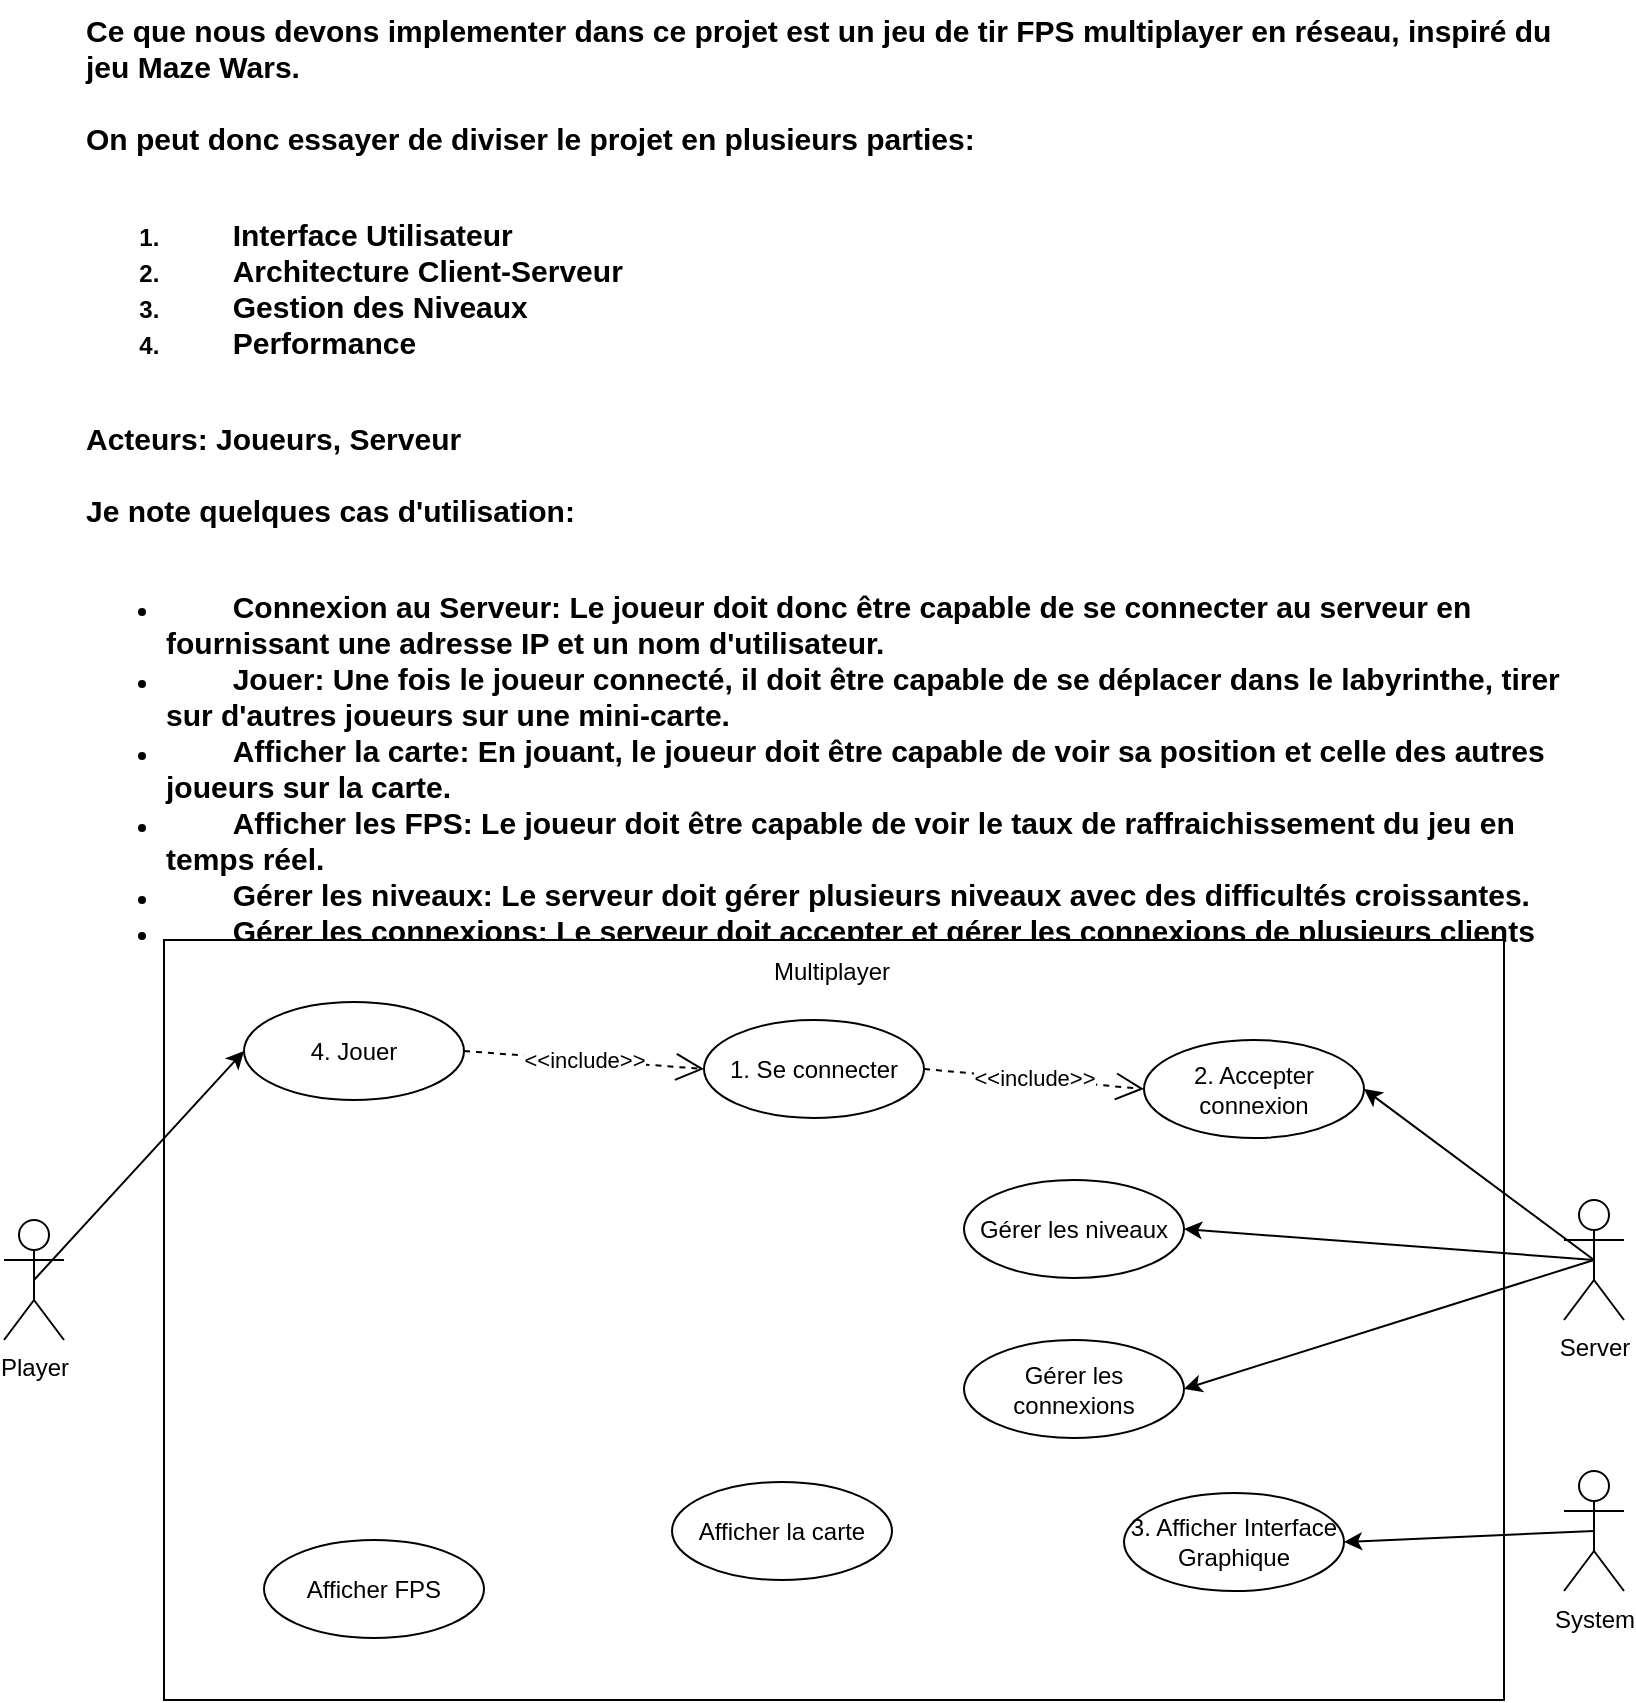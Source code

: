 <mxfile version="26.0.7">
  <diagram name="Page-1" id="b7OvJLLRNeaMzJlPHRX7">
    <mxGraphModel dx="838" dy="455" grid="1" gridSize="10" guides="1" tooltips="1" connect="1" arrows="1" fold="1" page="1" pageScale="1" pageWidth="827" pageHeight="1169" math="0" shadow="0">
      <root>
        <mxCell id="0" />
        <mxCell id="1" parent="0" />
        <mxCell id="_ZDbf0oBPFSHa6KY8h0P-3" value="&lt;div&gt;&lt;font style=&quot;font-size: 15px;&quot;&gt;Ce que nous devons implementer dans ce projet est un jeu de tir FPS multiplayer en réseau, inspiré du jeu Maze Wars.&lt;/font&gt;&lt;/div&gt;&lt;div&gt;&lt;font style=&quot;font-size: 15px;&quot;&gt;&lt;br&gt;&lt;/font&gt;&lt;/div&gt;&lt;div&gt;&lt;font style=&quot;font-size: 15px;&quot;&gt;On peut donc essayer de diviser le projet en plusieurs parties:&lt;/font&gt;&lt;/div&gt;&lt;div&gt;&lt;font style=&quot;font-size: 15px;&quot;&gt;&lt;br&gt;&lt;/font&gt;&lt;/div&gt;&lt;ol&gt;&lt;li&gt;&lt;font style=&quot;font-size: 15px;&quot;&gt;&lt;span style=&quot;white-space: pre;&quot;&gt;&#x9;&lt;/span&gt;Interface Utilisateur&lt;/font&gt;&lt;/li&gt;&lt;li&gt;&lt;font style=&quot;font-size: 15px;&quot;&gt;&lt;span style=&quot;white-space: pre;&quot;&gt;&#x9;&lt;/span&gt;Architecture Client-Serveur&lt;/font&gt;&lt;/li&gt;&lt;li&gt;&lt;font style=&quot;font-size: 15px;&quot;&gt;&lt;span style=&quot;white-space: pre;&quot;&gt;&#x9;&lt;/span&gt;Gestion des Niveaux&lt;/font&gt;&lt;/li&gt;&lt;li&gt;&lt;font style=&quot;font-size: 15px;&quot;&gt;&lt;span style=&quot;white-space: pre;&quot;&gt;&#x9;&lt;/span&gt;Performance&lt;/font&gt;&lt;/li&gt;&lt;/ol&gt;&lt;div&gt;&lt;font style=&quot;font-size: 15px;&quot;&gt;&lt;br&gt;&lt;/font&gt;&lt;/div&gt;&lt;div&gt;&lt;font style=&quot;font-size: 15px;&quot;&gt;Acteurs: Joueurs, Serveur&lt;/font&gt;&lt;/div&gt;&lt;div&gt;&lt;font style=&quot;font-size: 15px;&quot;&gt;&lt;br&gt;&lt;/font&gt;&lt;/div&gt;&lt;div&gt;&lt;font style=&quot;font-size: 15px;&quot;&gt;Je note quelques cas d&#39;utilisation:&lt;/font&gt;&lt;/div&gt;&lt;div&gt;&lt;font style=&quot;font-size: 15px;&quot;&gt;&lt;br&gt;&lt;/font&gt;&lt;/div&gt;&lt;ul&gt;&lt;li&gt;&lt;font style=&quot;font-size: 15px;&quot;&gt;&lt;span style=&quot;white-space: pre;&quot;&gt;&#x9;&lt;/span&gt;Connexion au Serveur: Le joueur doit donc être capable de se connecter au serveur en fournissant une adresse IP et un nom d&#39;utilisateur.&lt;/font&gt;&lt;/li&gt;&lt;li&gt;&lt;font style=&quot;font-size: 15px;&quot;&gt;&lt;span style=&quot;white-space: pre;&quot;&gt;&#x9;&lt;/span&gt;Jouer: Une fois le joueur connecté, il doit être capable de se déplacer dans le labyrinthe, tirer sur d&#39;autres joueurs sur une mini-carte.&lt;/font&gt;&lt;/li&gt;&lt;li&gt;&lt;font style=&quot;font-size: 15px;&quot;&gt;&lt;span style=&quot;white-space: pre;&quot;&gt;&#x9;&lt;/span&gt;Afficher la carte: En jouant, le joueur doit être capable de voir sa position et celle des autres joueurs sur la carte.&lt;/font&gt;&lt;/li&gt;&lt;li&gt;&lt;font style=&quot;font-size: 15px;&quot;&gt;&lt;span style=&quot;white-space: pre;&quot;&gt;&#x9;&lt;/span&gt;Afficher les FPS: Le joueur doit être capable de voir le taux de raffraichissement du jeu en temps réel.&lt;/font&gt;&lt;/li&gt;&lt;li&gt;&lt;font style=&quot;font-size: 15px;&quot;&gt;&lt;span style=&quot;white-space: pre;&quot;&gt;&#x9;&lt;/span&gt;Gérer les niveaux: Le serveur doit gérer plusieurs niveaux avec des difficultés croissantes.&lt;/font&gt;&lt;/li&gt;&lt;li&gt;&lt;font style=&quot;font-size: 15px;&quot;&gt;&lt;span style=&quot;white-space: pre;&quot;&gt;&#x9;&lt;/span&gt;Gérer les connexions: Le serveur doit accepter et gérer les connexions de plusieurs clients allant jusqu&#39;à 10&lt;br&gt;&lt;/font&gt;&lt;/li&gt;&lt;/ul&gt;" style="text;html=1;align=left;verticalAlign=top;whiteSpace=wrap;rounded=0;fontStyle=1" vertex="1" parent="1">
          <mxGeometry x="39" y="370" width="750" height="470" as="geometry" />
        </mxCell>
        <mxCell id="_ZDbf0oBPFSHa6KY8h0P-5" value="&lt;div align=&quot;left&quot;&gt;&lt;br&gt;&lt;/div&gt;" style="rounded=0;whiteSpace=wrap;html=1;" vertex="1" parent="1">
          <mxGeometry x="80" y="840" width="670" height="380" as="geometry" />
        </mxCell>
        <mxCell id="_ZDbf0oBPFSHa6KY8h0P-6" value="Multiplayer" style="text;html=1;align=center;verticalAlign=middle;whiteSpace=wrap;rounded=0;" vertex="1" parent="1">
          <mxGeometry x="384" y="841" width="60" height="30" as="geometry" />
        </mxCell>
        <mxCell id="_ZDbf0oBPFSHa6KY8h0P-20" style="rounded=0;orthogonalLoop=1;jettySize=auto;html=1;exitX=0.5;exitY=0.5;exitDx=0;exitDy=0;exitPerimeter=0;entryX=0;entryY=0.5;entryDx=0;entryDy=0;" edge="1" parent="1" source="_ZDbf0oBPFSHa6KY8h0P-7" target="_ZDbf0oBPFSHa6KY8h0P-11">
          <mxGeometry relative="1" as="geometry" />
        </mxCell>
        <mxCell id="_ZDbf0oBPFSHa6KY8h0P-7" value="Player" style="shape=umlActor;verticalLabelPosition=bottom;verticalAlign=top;html=1;outlineConnect=0;" vertex="1" parent="1">
          <mxGeometry y="980" width="30" height="60" as="geometry" />
        </mxCell>
        <mxCell id="_ZDbf0oBPFSHa6KY8h0P-21" style="rounded=0;orthogonalLoop=1;jettySize=auto;html=1;exitX=0.5;exitY=0.5;exitDx=0;exitDy=0;exitPerimeter=0;entryX=1;entryY=0.5;entryDx=0;entryDy=0;" edge="1" parent="1" source="_ZDbf0oBPFSHa6KY8h0P-9" target="_ZDbf0oBPFSHa6KY8h0P-16">
          <mxGeometry relative="1" as="geometry" />
        </mxCell>
        <mxCell id="_ZDbf0oBPFSHa6KY8h0P-23" style="rounded=0;orthogonalLoop=1;jettySize=auto;html=1;exitX=0.5;exitY=0.5;exitDx=0;exitDy=0;exitPerimeter=0;entryX=1;entryY=0.5;entryDx=0;entryDy=0;" edge="1" parent="1" source="_ZDbf0oBPFSHa6KY8h0P-9" target="_ZDbf0oBPFSHa6KY8h0P-14">
          <mxGeometry relative="1" as="geometry" />
        </mxCell>
        <mxCell id="_ZDbf0oBPFSHa6KY8h0P-27" style="rounded=0;orthogonalLoop=1;jettySize=auto;html=1;exitX=0.5;exitY=0.5;exitDx=0;exitDy=0;exitPerimeter=0;entryX=1;entryY=0.5;entryDx=0;entryDy=0;" edge="1" parent="1" source="_ZDbf0oBPFSHa6KY8h0P-9" target="_ZDbf0oBPFSHa6KY8h0P-13">
          <mxGeometry relative="1" as="geometry" />
        </mxCell>
        <mxCell id="_ZDbf0oBPFSHa6KY8h0P-9" value="&lt;div&gt;Server&lt;/div&gt;" style="shape=umlActor;verticalLabelPosition=bottom;verticalAlign=top;html=1;outlineConnect=0;" vertex="1" parent="1">
          <mxGeometry x="780" y="970" width="30" height="60" as="geometry" />
        </mxCell>
        <mxCell id="_ZDbf0oBPFSHa6KY8h0P-28" style="rounded=0;orthogonalLoop=1;jettySize=auto;html=1;exitX=0.5;exitY=0.5;exitDx=0;exitDy=0;exitPerimeter=0;entryX=1;entryY=0.5;entryDx=0;entryDy=0;" edge="1" parent="1" source="_ZDbf0oBPFSHa6KY8h0P-10" target="_ZDbf0oBPFSHa6KY8h0P-18">
          <mxGeometry relative="1" as="geometry" />
        </mxCell>
        <mxCell id="_ZDbf0oBPFSHa6KY8h0P-10" value="System" style="shape=umlActor;verticalLabelPosition=bottom;verticalAlign=top;html=1;outlineConnect=0;" vertex="1" parent="1">
          <mxGeometry x="780" y="1105.5" width="30" height="60" as="geometry" />
        </mxCell>
        <mxCell id="_ZDbf0oBPFSHa6KY8h0P-11" value="4. Jouer" style="ellipse;whiteSpace=wrap;html=1;" vertex="1" parent="1">
          <mxGeometry x="120" y="871" width="110" height="49" as="geometry" />
        </mxCell>
        <mxCell id="_ZDbf0oBPFSHa6KY8h0P-12" value="1. Se connecter" style="ellipse;whiteSpace=wrap;html=1;" vertex="1" parent="1">
          <mxGeometry x="350" y="880" width="110" height="49" as="geometry" />
        </mxCell>
        <mxCell id="_ZDbf0oBPFSHa6KY8h0P-13" value="Gérer les niveaux" style="ellipse;whiteSpace=wrap;html=1;" vertex="1" parent="1">
          <mxGeometry x="480" y="960" width="110" height="49" as="geometry" />
        </mxCell>
        <mxCell id="_ZDbf0oBPFSHa6KY8h0P-14" value="2. Accepter connexion" style="ellipse;whiteSpace=wrap;html=1;" vertex="1" parent="1">
          <mxGeometry x="570" y="890" width="110" height="49" as="geometry" />
        </mxCell>
        <mxCell id="_ZDbf0oBPFSHa6KY8h0P-15" value="Afficher FPS" style="ellipse;whiteSpace=wrap;html=1;" vertex="1" parent="1">
          <mxGeometry x="130" y="1140" width="110" height="49" as="geometry" />
        </mxCell>
        <mxCell id="_ZDbf0oBPFSHa6KY8h0P-16" value="Gérer les connexions" style="ellipse;whiteSpace=wrap;html=1;" vertex="1" parent="1">
          <mxGeometry x="480" y="1040" width="110" height="49" as="geometry" />
        </mxCell>
        <mxCell id="_ZDbf0oBPFSHa6KY8h0P-18" value="3. Afficher Interface Graphique" style="ellipse;whiteSpace=wrap;html=1;" vertex="1" parent="1">
          <mxGeometry x="560" y="1116.5" width="110" height="49" as="geometry" />
        </mxCell>
        <mxCell id="_ZDbf0oBPFSHa6KY8h0P-19" value="Afficher la carte" style="ellipse;whiteSpace=wrap;html=1;" vertex="1" parent="1">
          <mxGeometry x="334" y="1111" width="110" height="49" as="geometry" />
        </mxCell>
        <mxCell id="_ZDbf0oBPFSHa6KY8h0P-25" value="&amp;lt;&amp;lt;include&amp;gt;&amp;gt;" style="endArrow=open;endSize=12;dashed=1;html=1;rounded=0;exitX=1;exitY=0.5;exitDx=0;exitDy=0;entryX=0;entryY=0.5;entryDx=0;entryDy=0;" edge="1" parent="1" source="_ZDbf0oBPFSHa6KY8h0P-11" target="_ZDbf0oBPFSHa6KY8h0P-12">
          <mxGeometry width="160" relative="1" as="geometry">
            <mxPoint x="360" y="1010" as="sourcePoint" />
            <mxPoint x="520" y="1010" as="targetPoint" />
          </mxGeometry>
        </mxCell>
        <mxCell id="_ZDbf0oBPFSHa6KY8h0P-26" value="&amp;lt;&amp;lt;include&amp;gt;&amp;gt;" style="endArrow=open;endSize=12;dashed=1;html=1;rounded=0;exitX=1;exitY=0.5;exitDx=0;exitDy=0;entryX=0;entryY=0.5;entryDx=0;entryDy=0;" edge="1" parent="1" source="_ZDbf0oBPFSHa6KY8h0P-12" target="_ZDbf0oBPFSHa6KY8h0P-14">
          <mxGeometry width="160" relative="1" as="geometry">
            <mxPoint x="250" y="905" as="sourcePoint" />
            <mxPoint x="344" y="956" as="targetPoint" />
          </mxGeometry>
        </mxCell>
      </root>
    </mxGraphModel>
  </diagram>
</mxfile>
